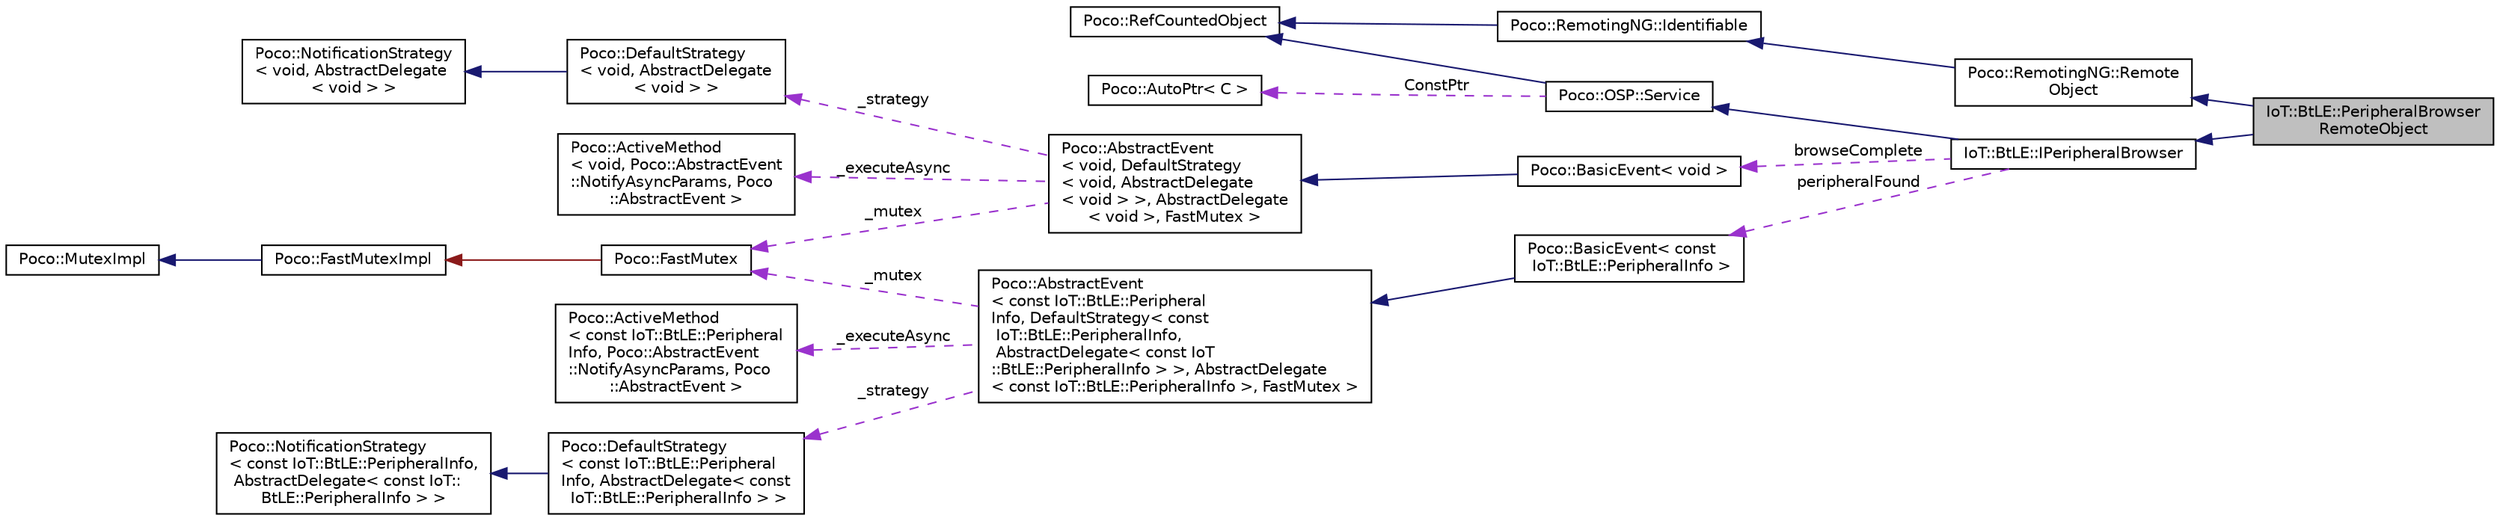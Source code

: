 digraph "IoT::BtLE::PeripheralBrowserRemoteObject"
{
 // LATEX_PDF_SIZE
  edge [fontname="Helvetica",fontsize="10",labelfontname="Helvetica",labelfontsize="10"];
  node [fontname="Helvetica",fontsize="10",shape=record];
  rankdir="LR";
  Node1 [label="IoT::BtLE::PeripheralBrowser\lRemoteObject",height=0.2,width=0.4,color="black", fillcolor="grey75", style="filled", fontcolor="black",tooltip="This class provides browsing for available Bluetooth LE devices."];
  Node2 -> Node1 [dir="back",color="midnightblue",fontsize="10",style="solid"];
  Node2 [label="IoT::BtLE::IPeripheralBrowser",height=0.2,width=0.4,color="black", fillcolor="white", style="filled",URL="$classIoT_1_1BtLE_1_1IPeripheralBrowser.html",tooltip="This class provides browsing for available Bluetooth LE devices."];
  Node3 -> Node2 [dir="back",color="midnightblue",fontsize="10",style="solid"];
  Node3 [label="Poco::OSP::Service",height=0.2,width=0.4,color="black", fillcolor="white", style="filled",URL="$classPoco_1_1OSP_1_1Service.html",tooltip=" "];
  Node4 -> Node3 [dir="back",color="midnightblue",fontsize="10",style="solid"];
  Node4 [label="Poco::RefCountedObject",height=0.2,width=0.4,color="black", fillcolor="white", style="filled",URL="$classPoco_1_1RefCountedObject.html",tooltip=" "];
  Node5 -> Node3 [dir="back",color="darkorchid3",fontsize="10",style="dashed",label=" ConstPtr" ];
  Node5 [label="Poco::AutoPtr\< C \>",height=0.2,width=0.4,color="black", fillcolor="white", style="filled",URL="$classPoco_1_1AutoPtr.html",tooltip=" "];
  Node6 -> Node2 [dir="back",color="darkorchid3",fontsize="10",style="dashed",label=" browseComplete" ];
  Node6 [label="Poco::BasicEvent\< void \>",height=0.2,width=0.4,color="black", fillcolor="white", style="filled",URL="$classPoco_1_1BasicEvent.html",tooltip=" "];
  Node7 -> Node6 [dir="back",color="midnightblue",fontsize="10",style="solid"];
  Node7 [label="Poco::AbstractEvent\l\< void, DefaultStrategy\l\< void, AbstractDelegate\l\< void \> \>, AbstractDelegate\l\< void \>, FastMutex \>",height=0.2,width=0.4,color="black", fillcolor="white", style="filled",URL="$classPoco_1_1AbstractEvent.html",tooltip=" "];
  Node8 -> Node7 [dir="back",color="darkorchid3",fontsize="10",style="dashed",label=" _strategy" ];
  Node8 [label="Poco::DefaultStrategy\l\< void, AbstractDelegate\l\< void \> \>",height=0.2,width=0.4,color="black", fillcolor="white", style="filled",URL="$classPoco_1_1DefaultStrategy.html",tooltip=" "];
  Node9 -> Node8 [dir="back",color="midnightblue",fontsize="10",style="solid"];
  Node9 [label="Poco::NotificationStrategy\l\< void, AbstractDelegate\l\< void \> \>",height=0.2,width=0.4,color="black", fillcolor="white", style="filled",URL="$classPoco_1_1NotificationStrategy.html",tooltip=" "];
  Node10 -> Node7 [dir="back",color="darkorchid3",fontsize="10",style="dashed",label=" _executeAsync" ];
  Node10 [label="Poco::ActiveMethod\l\< void, Poco::AbstractEvent\l::NotifyAsyncParams, Poco\l::AbstractEvent \>",height=0.2,width=0.4,color="black", fillcolor="white", style="filled",URL="$classPoco_1_1ActiveMethod.html",tooltip=" "];
  Node11 -> Node7 [dir="back",color="darkorchid3",fontsize="10",style="dashed",label=" _mutex" ];
  Node11 [label="Poco::FastMutex",height=0.2,width=0.4,color="black", fillcolor="white", style="filled",URL="$classPoco_1_1FastMutex.html",tooltip=" "];
  Node12 -> Node11 [dir="back",color="firebrick4",fontsize="10",style="solid"];
  Node12 [label="Poco::FastMutexImpl",height=0.2,width=0.4,color="black", fillcolor="white", style="filled",URL="$classPoco_1_1FastMutexImpl.html",tooltip=" "];
  Node13 -> Node12 [dir="back",color="midnightblue",fontsize="10",style="solid"];
  Node13 [label="Poco::MutexImpl",height=0.2,width=0.4,color="black", fillcolor="white", style="filled",URL="$classPoco_1_1MutexImpl.html",tooltip=" "];
  Node14 -> Node2 [dir="back",color="darkorchid3",fontsize="10",style="dashed",label=" peripheralFound" ];
  Node14 [label="Poco::BasicEvent\< const\l IoT::BtLE::PeripheralInfo \>",height=0.2,width=0.4,color="black", fillcolor="white", style="filled",URL="$classPoco_1_1BasicEvent.html",tooltip=" "];
  Node15 -> Node14 [dir="back",color="midnightblue",fontsize="10",style="solid"];
  Node15 [label="Poco::AbstractEvent\l\< const IoT::BtLE::Peripheral\lInfo, DefaultStrategy\< const\l IoT::BtLE::PeripheralInfo,\l AbstractDelegate\< const IoT\l::BtLE::PeripheralInfo \> \>, AbstractDelegate\l\< const IoT::BtLE::PeripheralInfo \>, FastMutex \>",height=0.2,width=0.4,color="black", fillcolor="white", style="filled",URL="$classPoco_1_1AbstractEvent.html",tooltip=" "];
  Node16 -> Node15 [dir="back",color="darkorchid3",fontsize="10",style="dashed",label=" _executeAsync" ];
  Node16 [label="Poco::ActiveMethod\l\< const IoT::BtLE::Peripheral\lInfo, Poco::AbstractEvent\l::NotifyAsyncParams, Poco\l::AbstractEvent \>",height=0.2,width=0.4,color="black", fillcolor="white", style="filled",URL="$classPoco_1_1ActiveMethod.html",tooltip=" "];
  Node17 -> Node15 [dir="back",color="darkorchid3",fontsize="10",style="dashed",label=" _strategy" ];
  Node17 [label="Poco::DefaultStrategy\l\< const IoT::BtLE::Peripheral\lInfo, AbstractDelegate\< const\l IoT::BtLE::PeripheralInfo \> \>",height=0.2,width=0.4,color="black", fillcolor="white", style="filled",URL="$classPoco_1_1DefaultStrategy.html",tooltip=" "];
  Node18 -> Node17 [dir="back",color="midnightblue",fontsize="10",style="solid"];
  Node18 [label="Poco::NotificationStrategy\l\< const IoT::BtLE::PeripheralInfo,\l AbstractDelegate\< const IoT::\lBtLE::PeripheralInfo \> \>",height=0.2,width=0.4,color="black", fillcolor="white", style="filled",URL="$classPoco_1_1NotificationStrategy.html",tooltip=" "];
  Node11 -> Node15 [dir="back",color="darkorchid3",fontsize="10",style="dashed",label=" _mutex" ];
  Node19 -> Node1 [dir="back",color="midnightblue",fontsize="10",style="solid"];
  Node19 [label="Poco::RemotingNG::Remote\lObject",height=0.2,width=0.4,color="black", fillcolor="white", style="filled",URL="$classPoco_1_1RemotingNG_1_1RemoteObject.html",tooltip=" "];
  Node20 -> Node19 [dir="back",color="midnightblue",fontsize="10",style="solid"];
  Node20 [label="Poco::RemotingNG::Identifiable",height=0.2,width=0.4,color="black", fillcolor="white", style="filled",URL="$classPoco_1_1RemotingNG_1_1Identifiable.html",tooltip=" "];
  Node4 -> Node20 [dir="back",color="midnightblue",fontsize="10",style="solid"];
}
